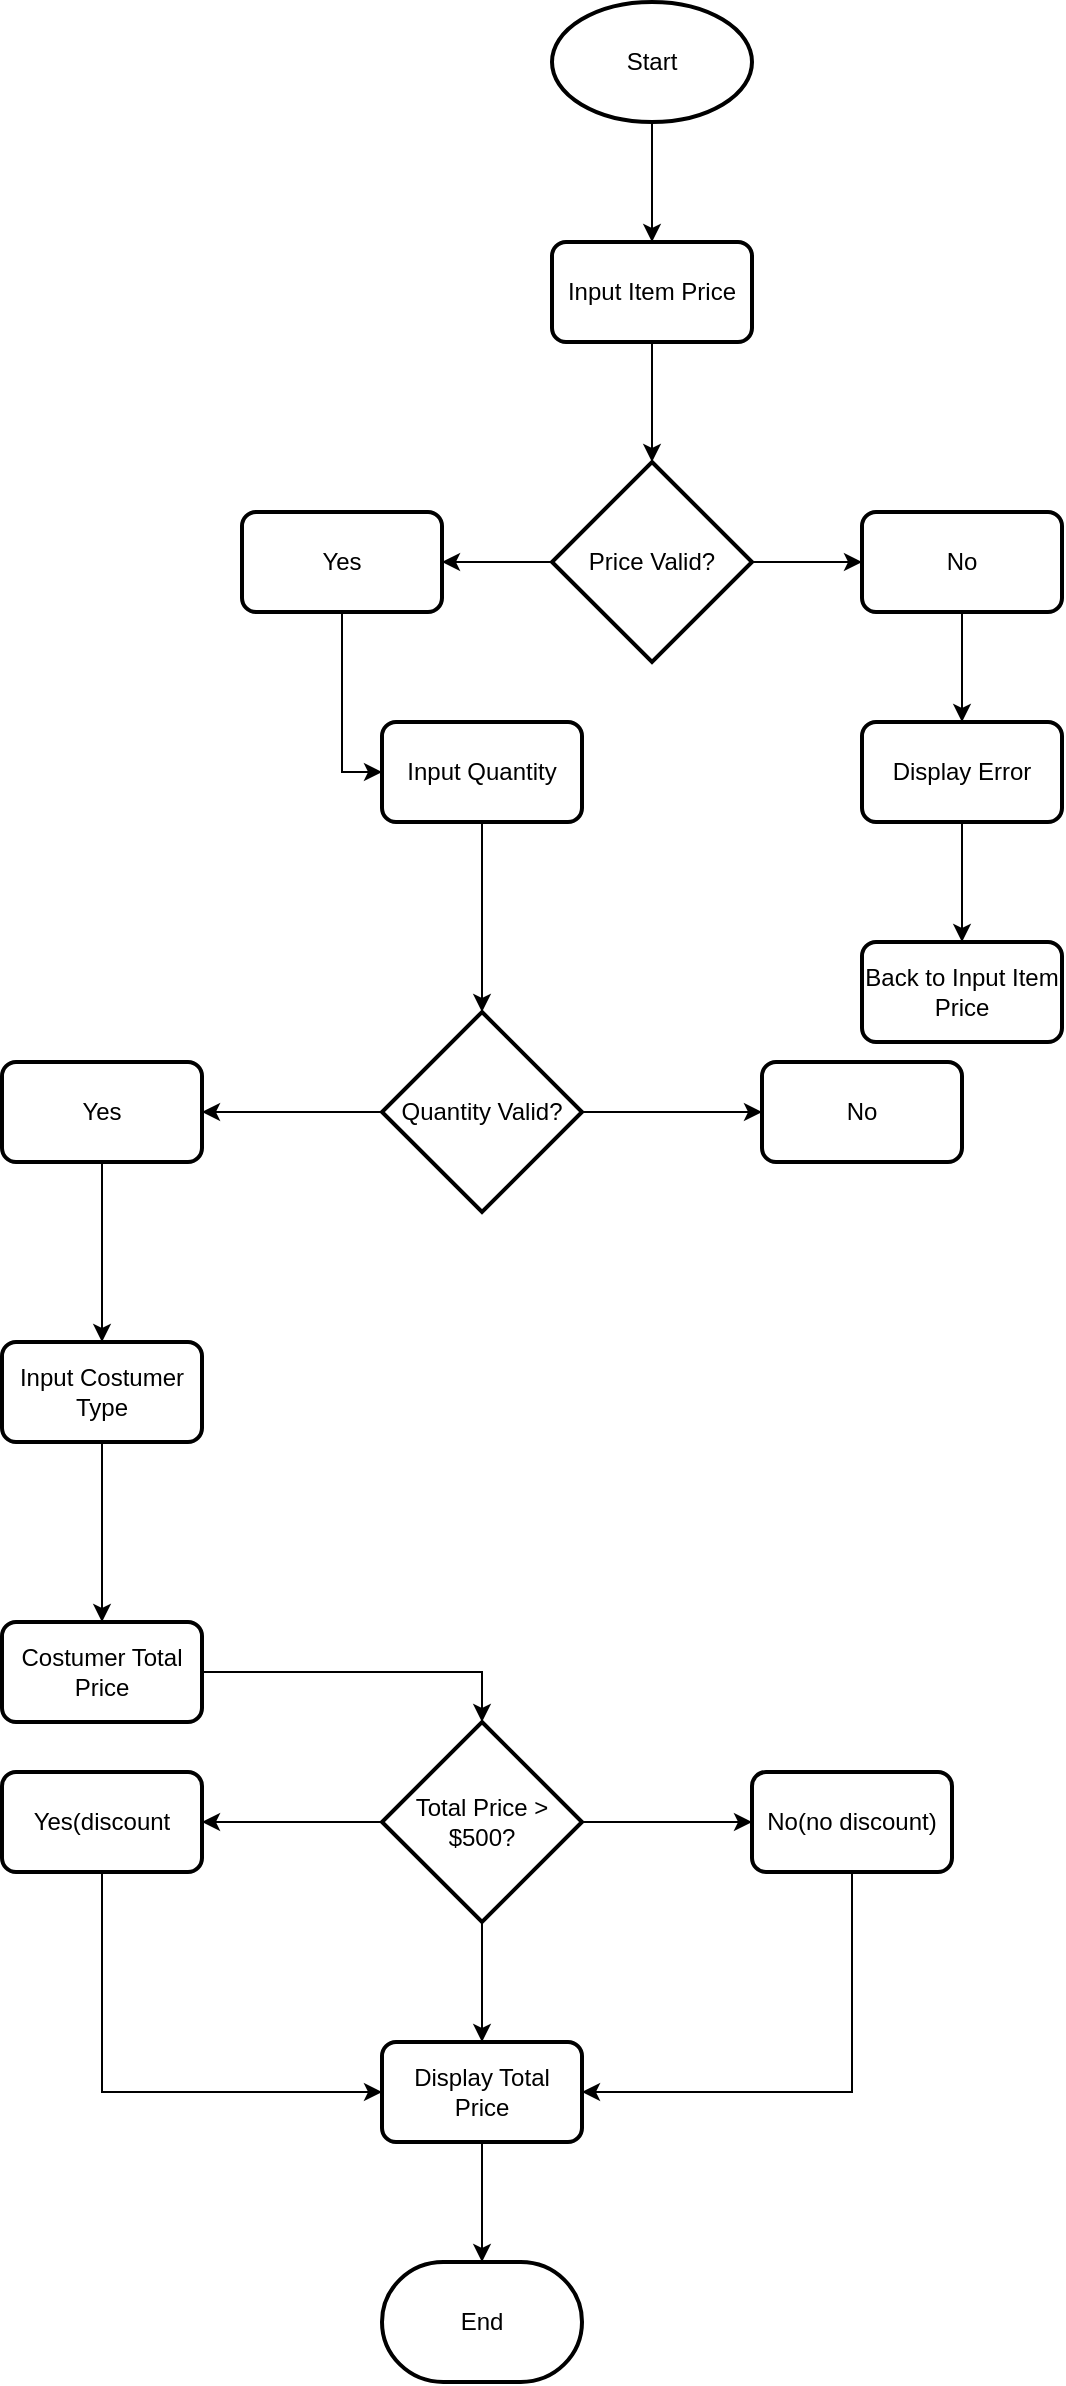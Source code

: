 <mxfile version="24.7.17">
  <diagram name="Page-1" id="zV6J8GXCYEAyrWXot4_s">
    <mxGraphModel dx="1884" dy="2202" grid="1" gridSize="10" guides="1" tooltips="1" connect="1" arrows="1" fold="1" page="1" pageScale="1" pageWidth="850" pageHeight="1100" math="0" shadow="0">
      <root>
        <mxCell id="0" />
        <mxCell id="1" parent="0" />
        <mxCell id="-v6uZ1tCKpK5pTf1HN96-3" style="edgeStyle=orthogonalEdgeStyle;rounded=0;orthogonalLoop=1;jettySize=auto;html=1;exitX=0.5;exitY=1;exitDx=0;exitDy=0;exitPerimeter=0;entryX=0.5;entryY=0;entryDx=0;entryDy=0;" edge="1" parent="1" source="-v6uZ1tCKpK5pTf1HN96-1" target="-v6uZ1tCKpK5pTf1HN96-2">
          <mxGeometry relative="1" as="geometry" />
        </mxCell>
        <mxCell id="-v6uZ1tCKpK5pTf1HN96-1" value="Start" style="strokeWidth=2;html=1;shape=mxgraph.flowchart.start_1;whiteSpace=wrap;" vertex="1" parent="1">
          <mxGeometry x="375" y="-1070" width="100" height="60" as="geometry" />
        </mxCell>
        <mxCell id="-v6uZ1tCKpK5pTf1HN96-2" value="Input Item Price" style="rounded=1;whiteSpace=wrap;html=1;absoluteArcSize=1;arcSize=14;strokeWidth=2;" vertex="1" parent="1">
          <mxGeometry x="375" y="-950" width="100" height="50" as="geometry" />
        </mxCell>
        <mxCell id="-v6uZ1tCKpK5pTf1HN96-11" style="edgeStyle=orthogonalEdgeStyle;rounded=0;orthogonalLoop=1;jettySize=auto;html=1;exitX=1;exitY=0.5;exitDx=0;exitDy=0;exitPerimeter=0;entryX=0;entryY=0.5;entryDx=0;entryDy=0;" edge="1" parent="1" source="-v6uZ1tCKpK5pTf1HN96-4" target="-v6uZ1tCKpK5pTf1HN96-6">
          <mxGeometry relative="1" as="geometry" />
        </mxCell>
        <mxCell id="-v6uZ1tCKpK5pTf1HN96-13" style="edgeStyle=orthogonalEdgeStyle;rounded=0;orthogonalLoop=1;jettySize=auto;html=1;exitX=0;exitY=0.5;exitDx=0;exitDy=0;exitPerimeter=0;entryX=1;entryY=0.5;entryDx=0;entryDy=0;" edge="1" parent="1" source="-v6uZ1tCKpK5pTf1HN96-4" target="-v6uZ1tCKpK5pTf1HN96-12">
          <mxGeometry relative="1" as="geometry" />
        </mxCell>
        <mxCell id="-v6uZ1tCKpK5pTf1HN96-4" value="Price Valid?" style="strokeWidth=2;html=1;shape=mxgraph.flowchart.decision;whiteSpace=wrap;" vertex="1" parent="1">
          <mxGeometry x="375" y="-840" width="100" height="100" as="geometry" />
        </mxCell>
        <mxCell id="-v6uZ1tCKpK5pTf1HN96-5" style="edgeStyle=orthogonalEdgeStyle;rounded=0;orthogonalLoop=1;jettySize=auto;html=1;exitX=0.5;exitY=1;exitDx=0;exitDy=0;entryX=0.5;entryY=0;entryDx=0;entryDy=0;entryPerimeter=0;" edge="1" parent="1" source="-v6uZ1tCKpK5pTf1HN96-2" target="-v6uZ1tCKpK5pTf1HN96-4">
          <mxGeometry relative="1" as="geometry" />
        </mxCell>
        <mxCell id="-v6uZ1tCKpK5pTf1HN96-9" style="edgeStyle=orthogonalEdgeStyle;rounded=0;orthogonalLoop=1;jettySize=auto;html=1;exitX=0.5;exitY=1;exitDx=0;exitDy=0;entryX=0.5;entryY=0;entryDx=0;entryDy=0;" edge="1" parent="1" source="-v6uZ1tCKpK5pTf1HN96-6" target="-v6uZ1tCKpK5pTf1HN96-7">
          <mxGeometry relative="1" as="geometry" />
        </mxCell>
        <mxCell id="-v6uZ1tCKpK5pTf1HN96-6" value="No" style="rounded=1;whiteSpace=wrap;html=1;absoluteArcSize=1;arcSize=14;strokeWidth=2;" vertex="1" parent="1">
          <mxGeometry x="530" y="-815" width="100" height="50" as="geometry" />
        </mxCell>
        <mxCell id="-v6uZ1tCKpK5pTf1HN96-10" style="edgeStyle=orthogonalEdgeStyle;rounded=0;orthogonalLoop=1;jettySize=auto;html=1;exitX=0.5;exitY=1;exitDx=0;exitDy=0;" edge="1" parent="1" source="-v6uZ1tCKpK5pTf1HN96-7" target="-v6uZ1tCKpK5pTf1HN96-8">
          <mxGeometry relative="1" as="geometry" />
        </mxCell>
        <mxCell id="-v6uZ1tCKpK5pTf1HN96-7" value="Display Error" style="rounded=1;whiteSpace=wrap;html=1;absoluteArcSize=1;arcSize=14;strokeWidth=2;" vertex="1" parent="1">
          <mxGeometry x="530" y="-710" width="100" height="50" as="geometry" />
        </mxCell>
        <mxCell id="-v6uZ1tCKpK5pTf1HN96-8" value="Back to Input Item Price" style="rounded=1;whiteSpace=wrap;html=1;absoluteArcSize=1;arcSize=14;strokeWidth=2;" vertex="1" parent="1">
          <mxGeometry x="530" y="-600" width="100" height="50" as="geometry" />
        </mxCell>
        <mxCell id="-v6uZ1tCKpK5pTf1HN96-15" style="edgeStyle=orthogonalEdgeStyle;rounded=0;orthogonalLoop=1;jettySize=auto;html=1;exitX=0.5;exitY=1;exitDx=0;exitDy=0;entryX=0;entryY=0.5;entryDx=0;entryDy=0;" edge="1" parent="1" source="-v6uZ1tCKpK5pTf1HN96-12" target="-v6uZ1tCKpK5pTf1HN96-14">
          <mxGeometry relative="1" as="geometry" />
        </mxCell>
        <mxCell id="-v6uZ1tCKpK5pTf1HN96-12" value="Yes" style="rounded=1;whiteSpace=wrap;html=1;absoluteArcSize=1;arcSize=14;strokeWidth=2;" vertex="1" parent="1">
          <mxGeometry x="220" y="-815" width="100" height="50" as="geometry" />
        </mxCell>
        <mxCell id="-v6uZ1tCKpK5pTf1HN96-14" value="Input Quantity" style="rounded=1;whiteSpace=wrap;html=1;absoluteArcSize=1;arcSize=14;strokeWidth=2;" vertex="1" parent="1">
          <mxGeometry x="290" y="-710" width="100" height="50" as="geometry" />
        </mxCell>
        <mxCell id="-v6uZ1tCKpK5pTf1HN96-20" style="edgeStyle=orthogonalEdgeStyle;rounded=0;orthogonalLoop=1;jettySize=auto;html=1;exitX=0;exitY=0.5;exitDx=0;exitDy=0;exitPerimeter=0;entryX=1;entryY=0.5;entryDx=0;entryDy=0;" edge="1" parent="1" source="-v6uZ1tCKpK5pTf1HN96-16" target="-v6uZ1tCKpK5pTf1HN96-18">
          <mxGeometry relative="1" as="geometry" />
        </mxCell>
        <mxCell id="-v6uZ1tCKpK5pTf1HN96-22" style="edgeStyle=orthogonalEdgeStyle;rounded=0;orthogonalLoop=1;jettySize=auto;html=1;exitX=1;exitY=0.5;exitDx=0;exitDy=0;exitPerimeter=0;entryX=0;entryY=0.5;entryDx=0;entryDy=0;" edge="1" parent="1" source="-v6uZ1tCKpK5pTf1HN96-16" target="-v6uZ1tCKpK5pTf1HN96-19">
          <mxGeometry relative="1" as="geometry" />
        </mxCell>
        <mxCell id="-v6uZ1tCKpK5pTf1HN96-16" value="Quantity Valid?" style="strokeWidth=2;html=1;shape=mxgraph.flowchart.decision;whiteSpace=wrap;" vertex="1" parent="1">
          <mxGeometry x="290" y="-565" width="100" height="100" as="geometry" />
        </mxCell>
        <mxCell id="-v6uZ1tCKpK5pTf1HN96-17" style="edgeStyle=orthogonalEdgeStyle;rounded=0;orthogonalLoop=1;jettySize=auto;html=1;exitX=0.5;exitY=1;exitDx=0;exitDy=0;entryX=0.5;entryY=0;entryDx=0;entryDy=0;entryPerimeter=0;" edge="1" parent="1" source="-v6uZ1tCKpK5pTf1HN96-14" target="-v6uZ1tCKpK5pTf1HN96-16">
          <mxGeometry relative="1" as="geometry" />
        </mxCell>
        <mxCell id="-v6uZ1tCKpK5pTf1HN96-25" style="edgeStyle=orthogonalEdgeStyle;rounded=0;orthogonalLoop=1;jettySize=auto;html=1;exitX=0.5;exitY=1;exitDx=0;exitDy=0;entryX=0.5;entryY=0;entryDx=0;entryDy=0;" edge="1" parent="1" source="-v6uZ1tCKpK5pTf1HN96-18" target="-v6uZ1tCKpK5pTf1HN96-23">
          <mxGeometry relative="1" as="geometry" />
        </mxCell>
        <mxCell id="-v6uZ1tCKpK5pTf1HN96-18" value="Yes" style="rounded=1;whiteSpace=wrap;html=1;absoluteArcSize=1;arcSize=14;strokeWidth=2;" vertex="1" parent="1">
          <mxGeometry x="100" y="-540" width="100" height="50" as="geometry" />
        </mxCell>
        <mxCell id="-v6uZ1tCKpK5pTf1HN96-19" value="No" style="rounded=1;whiteSpace=wrap;html=1;absoluteArcSize=1;arcSize=14;strokeWidth=2;" vertex="1" parent="1">
          <mxGeometry x="480" y="-540" width="100" height="50" as="geometry" />
        </mxCell>
        <mxCell id="-v6uZ1tCKpK5pTf1HN96-26" style="edgeStyle=orthogonalEdgeStyle;rounded=0;orthogonalLoop=1;jettySize=auto;html=1;exitX=0.5;exitY=1;exitDx=0;exitDy=0;entryX=0.5;entryY=0;entryDx=0;entryDy=0;" edge="1" parent="1" source="-v6uZ1tCKpK5pTf1HN96-23" target="-v6uZ1tCKpK5pTf1HN96-24">
          <mxGeometry relative="1" as="geometry" />
        </mxCell>
        <mxCell id="-v6uZ1tCKpK5pTf1HN96-23" value="Input Costumer Type" style="rounded=1;whiteSpace=wrap;html=1;absoluteArcSize=1;arcSize=14;strokeWidth=2;" vertex="1" parent="1">
          <mxGeometry x="100" y="-400" width="100" height="50" as="geometry" />
        </mxCell>
        <mxCell id="-v6uZ1tCKpK5pTf1HN96-24" value="Costumer Total Price" style="rounded=1;whiteSpace=wrap;html=1;absoluteArcSize=1;arcSize=14;strokeWidth=2;" vertex="1" parent="1">
          <mxGeometry x="100" y="-260" width="100" height="50" as="geometry" />
        </mxCell>
        <mxCell id="-v6uZ1tCKpK5pTf1HN96-31" style="edgeStyle=orthogonalEdgeStyle;rounded=0;orthogonalLoop=1;jettySize=auto;html=1;exitX=1;exitY=0.5;exitDx=0;exitDy=0;exitPerimeter=0;entryX=0;entryY=0.5;entryDx=0;entryDy=0;" edge="1" parent="1" source="-v6uZ1tCKpK5pTf1HN96-27" target="-v6uZ1tCKpK5pTf1HN96-30">
          <mxGeometry relative="1" as="geometry" />
        </mxCell>
        <mxCell id="-v6uZ1tCKpK5pTf1HN96-32" style="edgeStyle=orthogonalEdgeStyle;rounded=0;orthogonalLoop=1;jettySize=auto;html=1;exitX=0;exitY=0.5;exitDx=0;exitDy=0;exitPerimeter=0;entryX=1;entryY=0.5;entryDx=0;entryDy=0;" edge="1" parent="1" source="-v6uZ1tCKpK5pTf1HN96-27" target="-v6uZ1tCKpK5pTf1HN96-29">
          <mxGeometry relative="1" as="geometry" />
        </mxCell>
        <mxCell id="-v6uZ1tCKpK5pTf1HN96-34" style="edgeStyle=orthogonalEdgeStyle;rounded=0;orthogonalLoop=1;jettySize=auto;html=1;exitX=0.5;exitY=1;exitDx=0;exitDy=0;exitPerimeter=0;entryX=0.5;entryY=0;entryDx=0;entryDy=0;" edge="1" parent="1" source="-v6uZ1tCKpK5pTf1HN96-27" target="-v6uZ1tCKpK5pTf1HN96-33">
          <mxGeometry relative="1" as="geometry" />
        </mxCell>
        <mxCell id="-v6uZ1tCKpK5pTf1HN96-27" value="Total Price &amp;gt; $500?" style="strokeWidth=2;html=1;shape=mxgraph.flowchart.decision;whiteSpace=wrap;" vertex="1" parent="1">
          <mxGeometry x="290" y="-210" width="100" height="100" as="geometry" />
        </mxCell>
        <mxCell id="-v6uZ1tCKpK5pTf1HN96-28" style="edgeStyle=orthogonalEdgeStyle;rounded=0;orthogonalLoop=1;jettySize=auto;html=1;exitX=1;exitY=0.5;exitDx=0;exitDy=0;entryX=0.5;entryY=0;entryDx=0;entryDy=0;entryPerimeter=0;" edge="1" parent="1" source="-v6uZ1tCKpK5pTf1HN96-24" target="-v6uZ1tCKpK5pTf1HN96-27">
          <mxGeometry relative="1" as="geometry" />
        </mxCell>
        <mxCell id="-v6uZ1tCKpK5pTf1HN96-35" style="edgeStyle=orthogonalEdgeStyle;rounded=0;orthogonalLoop=1;jettySize=auto;html=1;exitX=0.5;exitY=1;exitDx=0;exitDy=0;entryX=0;entryY=0.5;entryDx=0;entryDy=0;" edge="1" parent="1" source="-v6uZ1tCKpK5pTf1HN96-29" target="-v6uZ1tCKpK5pTf1HN96-33">
          <mxGeometry relative="1" as="geometry" />
        </mxCell>
        <mxCell id="-v6uZ1tCKpK5pTf1HN96-29" value="Yes(discount" style="rounded=1;whiteSpace=wrap;html=1;absoluteArcSize=1;arcSize=14;strokeWidth=2;" vertex="1" parent="1">
          <mxGeometry x="100" y="-185" width="100" height="50" as="geometry" />
        </mxCell>
        <mxCell id="-v6uZ1tCKpK5pTf1HN96-36" style="edgeStyle=orthogonalEdgeStyle;rounded=0;orthogonalLoop=1;jettySize=auto;html=1;exitX=0.5;exitY=1;exitDx=0;exitDy=0;entryX=1;entryY=0.5;entryDx=0;entryDy=0;" edge="1" parent="1" source="-v6uZ1tCKpK5pTf1HN96-30" target="-v6uZ1tCKpK5pTf1HN96-33">
          <mxGeometry relative="1" as="geometry" />
        </mxCell>
        <mxCell id="-v6uZ1tCKpK5pTf1HN96-30" value="No(no discount)" style="rounded=1;whiteSpace=wrap;html=1;absoluteArcSize=1;arcSize=14;strokeWidth=2;" vertex="1" parent="1">
          <mxGeometry x="475" y="-185" width="100" height="50" as="geometry" />
        </mxCell>
        <mxCell id="-v6uZ1tCKpK5pTf1HN96-33" value="Display Total Price" style="rounded=1;whiteSpace=wrap;html=1;absoluteArcSize=1;arcSize=14;strokeWidth=2;" vertex="1" parent="1">
          <mxGeometry x="290" y="-50" width="100" height="50" as="geometry" />
        </mxCell>
        <mxCell id="-v6uZ1tCKpK5pTf1HN96-37" value="End" style="strokeWidth=2;html=1;shape=mxgraph.flowchart.terminator;whiteSpace=wrap;" vertex="1" parent="1">
          <mxGeometry x="290" y="60" width="100" height="60" as="geometry" />
        </mxCell>
        <mxCell id="-v6uZ1tCKpK5pTf1HN96-38" style="edgeStyle=orthogonalEdgeStyle;rounded=0;orthogonalLoop=1;jettySize=auto;html=1;exitX=0.5;exitY=1;exitDx=0;exitDy=0;entryX=0.5;entryY=0;entryDx=0;entryDy=0;entryPerimeter=0;" edge="1" parent="1" source="-v6uZ1tCKpK5pTf1HN96-33" target="-v6uZ1tCKpK5pTf1HN96-37">
          <mxGeometry relative="1" as="geometry" />
        </mxCell>
      </root>
    </mxGraphModel>
  </diagram>
</mxfile>
